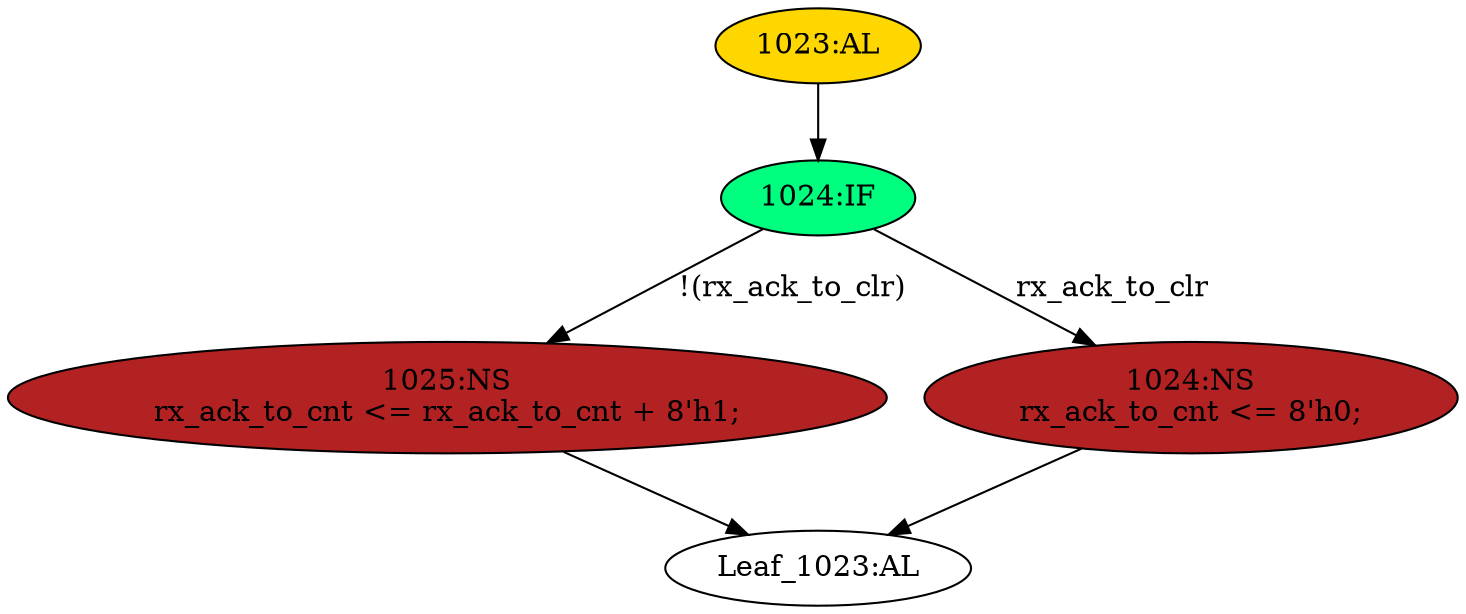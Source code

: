 strict digraph "" {
	node [label="\N"];
	"1025:NS"	 [ast="<pyverilog.vparser.ast.NonblockingSubstitution object at 0x7fae5e120110>",
		fillcolor=firebrick,
		label="1025:NS
rx_ack_to_cnt <= rx_ack_to_cnt + 8'h1;",
		statements="[<pyverilog.vparser.ast.NonblockingSubstitution object at 0x7fae5e120110>]",
		style=filled,
		typ=NonblockingSubstitution];
	"Leaf_1023:AL"	 [def_var="['rx_ack_to_cnt']",
		label="Leaf_1023:AL"];
	"1025:NS" -> "Leaf_1023:AL"	 [cond="[]",
		lineno=None];
	"1024:IF"	 [ast="<pyverilog.vparser.ast.IfStatement object at 0x7fae5e120350>",
		fillcolor=springgreen,
		label="1024:IF",
		statements="[]",
		style=filled,
		typ=IfStatement];
	"1024:IF" -> "1025:NS"	 [cond="['rx_ack_to_clr']",
		label="!(rx_ack_to_clr)",
		lineno=1024];
	"1024:NS"	 [ast="<pyverilog.vparser.ast.NonblockingSubstitution object at 0x7fae5e120390>",
		fillcolor=firebrick,
		label="1024:NS
rx_ack_to_cnt <= 8'h0;",
		statements="[<pyverilog.vparser.ast.NonblockingSubstitution object at 0x7fae5e120390>]",
		style=filled,
		typ=NonblockingSubstitution];
	"1024:IF" -> "1024:NS"	 [cond="['rx_ack_to_clr']",
		label=rx_ack_to_clr,
		lineno=1024];
	"1023:AL"	 [ast="<pyverilog.vparser.ast.Always object at 0x7fae5e120590>",
		clk_sens=True,
		fillcolor=gold,
		label="1023:AL",
		sens="['clk']",
		statements="[]",
		style=filled,
		typ=Always,
		use_var="['rx_ack_to_clr', 'rx_ack_to_cnt']"];
	"1023:AL" -> "1024:IF"	 [cond="[]",
		lineno=None];
	"1024:NS" -> "Leaf_1023:AL"	 [cond="[]",
		lineno=None];
}

